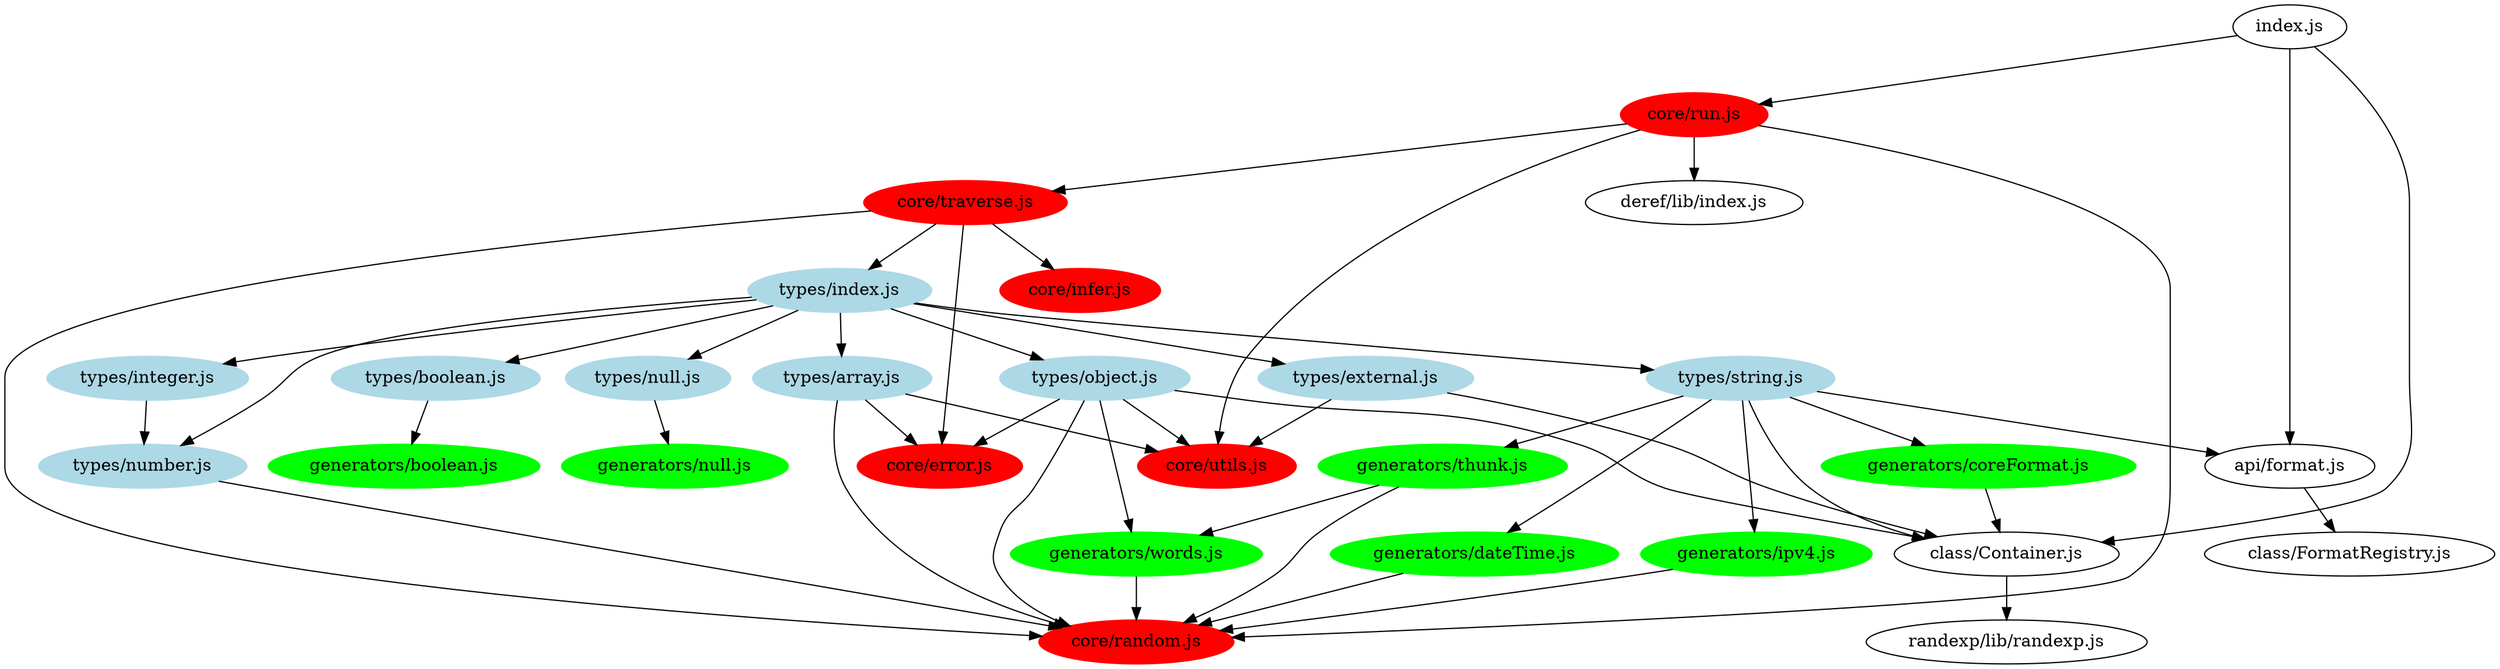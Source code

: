 digraph G {

  "index.js";

  subgraph core {
    node[color=red,style=filled]
    "core/run.js";
    "core/traverse.js";
    "core/infer.js";
    "core/error.js";
    "core/random.js";
    "core/utils.js";
  }

  subgraph generators {
    node[color=green,style=filled]
    "generators/boolean.js";
    "generators/coreFormat.js";
    "generators/dateTime.js";
    "generators/ipv4.js";
    "generators/null.js";
    "generators/thunk.js";
    "generators/words.js";
  }

  subgraph types {
    node[color=lightblue,style=filled]
    "types/index.js";
    "types/array.js";
    "types/boolean.js";
    "types/external.js";
    "types/integer.js";
    "types/null.js";
    "types/number.js";
    "types/object.js";
    "types/string.js";
  }

  "randexp/lib/randexp.js";
  "deref/lib/index.js";
  "api/format.js";
  "class/FormatRegistry.js";
  "class/Container.js";

  "types/null.js" -> "generators/null.js";
  "types/object.js" -> "generators/words.js";
  "types/string.js" -> "generators/coreFormat.js";
  "types/string.js" -> "generators/dateTime.js";
  "types/string.js" -> "generators/ipv4.js";
  "types/string.js" -> "generators/thunk.js";
  "types/boolean.js" -> "generators/boolean.js";
  "generators/thunk.js" -> "generators/words.js";

  "types/index.js" -> "types/array.js";
  "types/index.js" -> "types/boolean.js";
  "types/index.js" -> "types/external.js";
  "types/index.js" -> "types/integer.js";
  "types/index.js" -> "types/null.js";
  "types/index.js" -> "types/number.js";
  "types/index.js" -> "types/object.js";
  "types/index.js" -> "types/string.js";
  "types/integer.js" -> "types/number.js";

  "api/format.js" -> "class/FormatRegistry.js";
  "class/Container.js" -> "randexp/lib/randexp.js";
  "core/run.js" -> "core/random.js";
  "core/run.js" -> "core/traverse.js";
  "core/run.js" -> "core/utils.js";
  "core/run.js" -> "deref/lib/index.js";
  "core/traverse.js" -> "core/error.js";
  "core/traverse.js" -> "core/infer.js";
  "core/traverse.js" -> "core/random.js";
  "core/traverse.js" -> "types/index.js";
  "generators/coreFormat.js" -> "class/Container.js";
  "generators/dateTime.js" -> "core/random.js";
  "generators/ipv4.js" -> "core/random.js";
  "generators/thunk.js" -> "core/random.js";
  "generators/words.js" -> "core/random.js";
  "index.js" -> "api/format.js";
  "index.js" -> "class/Container.js";
  "index.js" -> "core/run.js";
  "types/array.js" -> "core/error.js";
  "types/array.js" -> "core/random.js";
  "types/array.js" -> "core/utils.js";
  "types/external.js" -> "class/Container.js";
  "types/external.js" -> "core/utils.js";
  "types/number.js" -> "core/random.js";
  "types/object.js" -> "class/Container.js";
  "types/object.js" -> "core/error.js";
  "types/object.js" -> "core/random.js";
  "types/object.js" -> "core/utils.js";
  "types/string.js" -> "api/format.js";
  "types/string.js" -> "class/Container.js";
}
